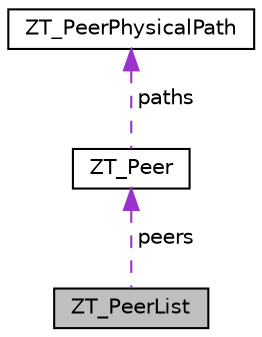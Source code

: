 digraph "ZT_PeerList"
{
 // LATEX_PDF_SIZE
  edge [fontname="Helvetica",fontsize="10",labelfontname="Helvetica",labelfontsize="10"];
  node [fontname="Helvetica",fontsize="10",shape=record];
  Node1 [label="ZT_PeerList",height=0.2,width=0.4,color="black", fillcolor="grey75", style="filled", fontcolor="black",tooltip=" "];
  Node2 -> Node1 [dir="back",color="darkorchid3",fontsize="10",style="dashed",label=" peers" ,fontname="Helvetica"];
  Node2 [label="ZT_Peer",height=0.2,width=0.4,color="black", fillcolor="white", style="filled",URL="$structZT__Peer.html",tooltip=" "];
  Node3 -> Node2 [dir="back",color="darkorchid3",fontsize="10",style="dashed",label=" paths" ,fontname="Helvetica"];
  Node3 [label="ZT_PeerPhysicalPath",height=0.2,width=0.4,color="black", fillcolor="white", style="filled",URL="$structZT__PeerPhysicalPath.html",tooltip=" "];
}
